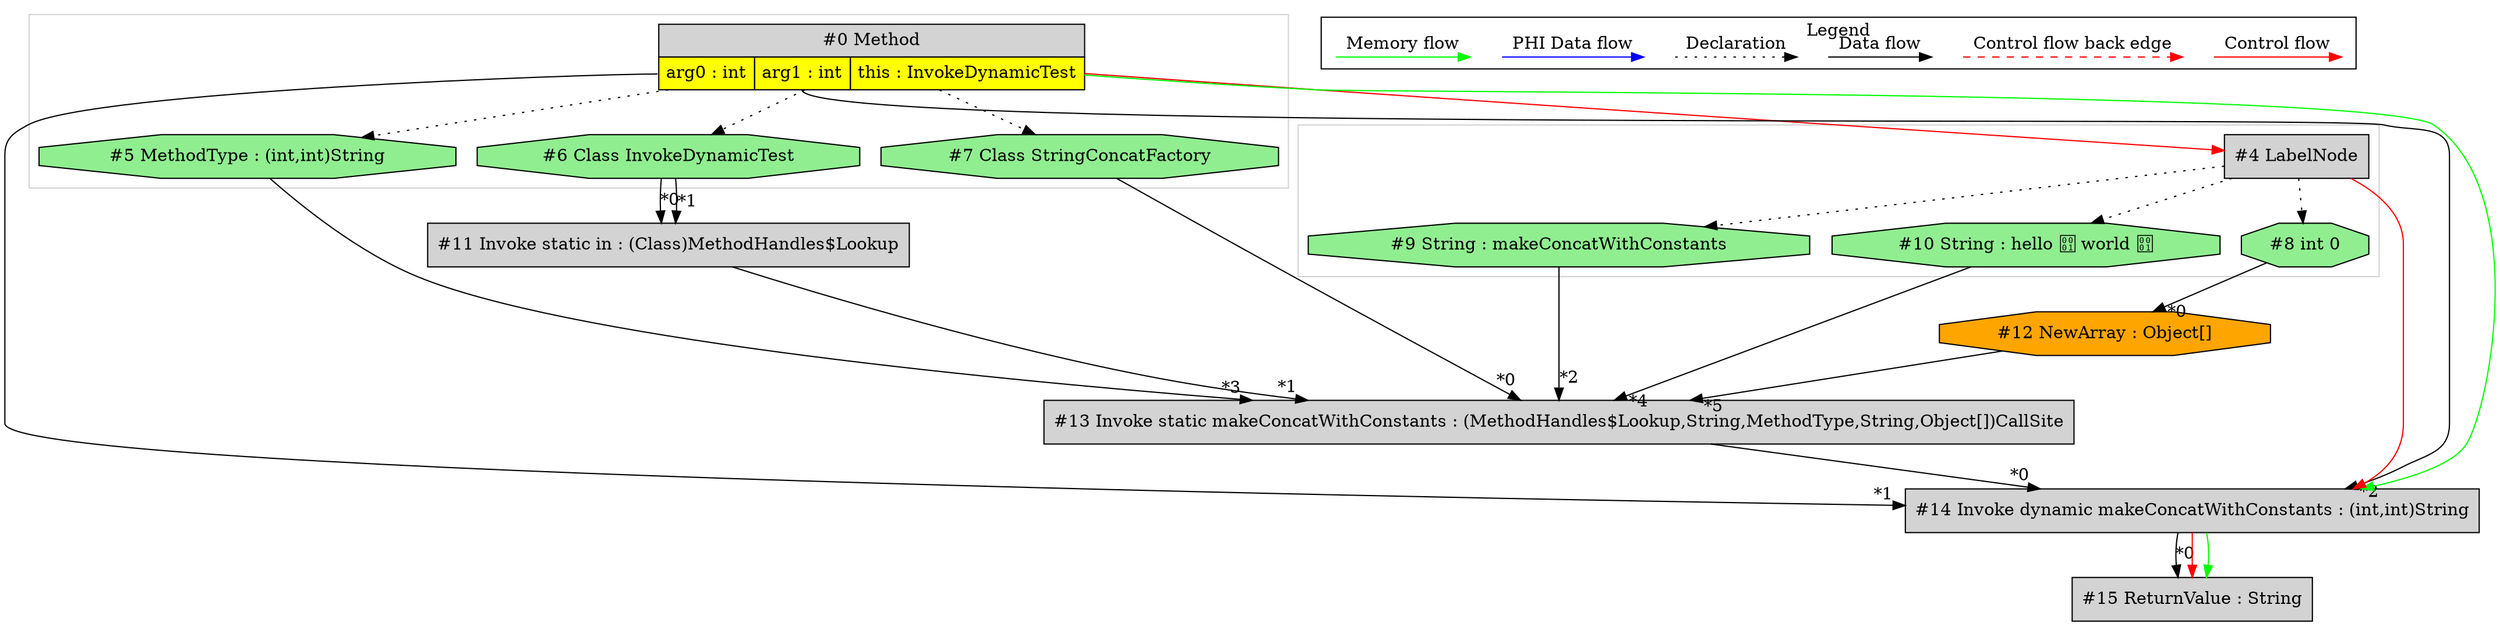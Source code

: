 digraph {
 ordering="in";
 node0[margin="0", label=<<table border="0" cellborder="1" cellspacing="0" cellpadding="5"><tr><td colspan="3">#0 Method</td></tr><tr><td port="prj1" bgcolor="yellow">arg0 : int</td><td port="prj2" bgcolor="yellow">arg1 : int</td><td port="prj3" bgcolor="yellow">this : InvokeDynamicTest</td></tr></table>>,shape=none, fillcolor=lightgrey, style=filled];
 node7[label="#7 Class StringConcatFactory",shape=octagon, fillcolor=lightgreen, style=filled];
 node0 -> node7[style=dotted];
 node13[label="#13 Invoke static makeConcatWithConstants : (MethodHandles$Lookup,String,MethodType,String,Object[])CallSite",shape=box, fillcolor=lightgrey, style=filled];
 node7 -> node13[headlabel="*0", labeldistance=2];
 node11 -> node13[headlabel="*1", labeldistance=2];
 node9 -> node13[headlabel="*2", labeldistance=2];
 node5 -> node13[headlabel="*3", labeldistance=2];
 node10 -> node13[headlabel="*4", labeldistance=2];
 node12 -> node13[headlabel="*5", labeldistance=2];
 node12[label="#12 NewArray : Object[]",shape=octagon, fillcolor=orange, style=filled];
 node8 -> node12[headlabel="*0", labeldistance=2];
 node8[label="#8 int 0",shape=octagon, fillcolor=lightgreen, style=filled];
 node4 -> node8[style=dotted];
 node4[label="#4 LabelNode",shape=box, fillcolor=lightgrey, style=filled];
 node0 -> node4[labeldistance=2, color=red, fontcolor=red];
 node14[label="#14 Invoke dynamic makeConcatWithConstants : (int,int)String",shape=box, fillcolor=lightgrey, style=filled];
 node13 -> node14[headlabel="*0", labeldistance=2];
 node0:prj1 -> node14[headlabel="*1", labeldistance=2];
 node0:prj2 -> node14[headlabel="*2", labeldistance=2];
 node0 -> node14[labeldistance=2, color=green, constraint=false];
 node4 -> node14[labeldistance=2, color=red, fontcolor=red];
 node15[label="#15 ReturnValue : String",shape=box, fillcolor=lightgrey, style=filled];
 node14 -> node15[headlabel="*0", labeldistance=2];
 node14 -> node15[labeldistance=2, color=red, fontcolor=red];
 node14 -> node15[labeldistance=2, color=green, constraint=false];
 node10[label="#10 String : hello  world ",shape=octagon, fillcolor=lightgreen, style=filled];
 node4 -> node10[style=dotted];
 node9[label="#9 String : makeConcatWithConstants",shape=octagon, fillcolor=lightgreen, style=filled];
 node4 -> node9[style=dotted];
 node5[label="#5 MethodType : (int,int)String",shape=octagon, fillcolor=lightgreen, style=filled];
 node0 -> node5[style=dotted];
 node11[label="#11 Invoke static in : (Class)MethodHandles$Lookup",shape=box, fillcolor=lightgrey, style=filled];
 node6 -> node11[headlabel="*0", labeldistance=2];
 node6 -> node11[headlabel="*1", labeldistance=2];
 node6[label="#6 Class InvokeDynamicTest",shape=octagon, fillcolor=lightgreen, style=filled];
 node0 -> node6[style=dotted];
 subgraph cluster_0 {
  color=lightgray;
  node4;
  node8;
  node9;
  node10;
 }
 subgraph cluster_1 {
  color=lightgray;
  node0;
  node5;
  node6;
  node7;
 }
 subgraph cluster_000 {
  label = "Legend";
  node [shape=point]
  {
   rank=same;
   c0 [style = invis];
   c1 [style = invis];
   c2 [style = invis];
   c3 [style = invis];
   d0 [style = invis];
   d1 [style = invis];
   d2 [style = invis];
   d3 [style = invis];
   d4 [style = invis];
   d5 [style = invis];
   d6 [style = invis];
   d7 [style = invis];
  }
  c0 -> c1 [label="Control flow", style=solid, color=red]
  c2 -> c3 [label="Control flow back edge", style=dashed, color=red]
  d0 -> d1 [label="Data flow"]
  d2 -> d3 [label="Declaration", style=dotted]
  d4 -> d5 [label="PHI Data flow", color=blue]
  d6 -> d7 [label="Memory flow", color=green]
 }

}
